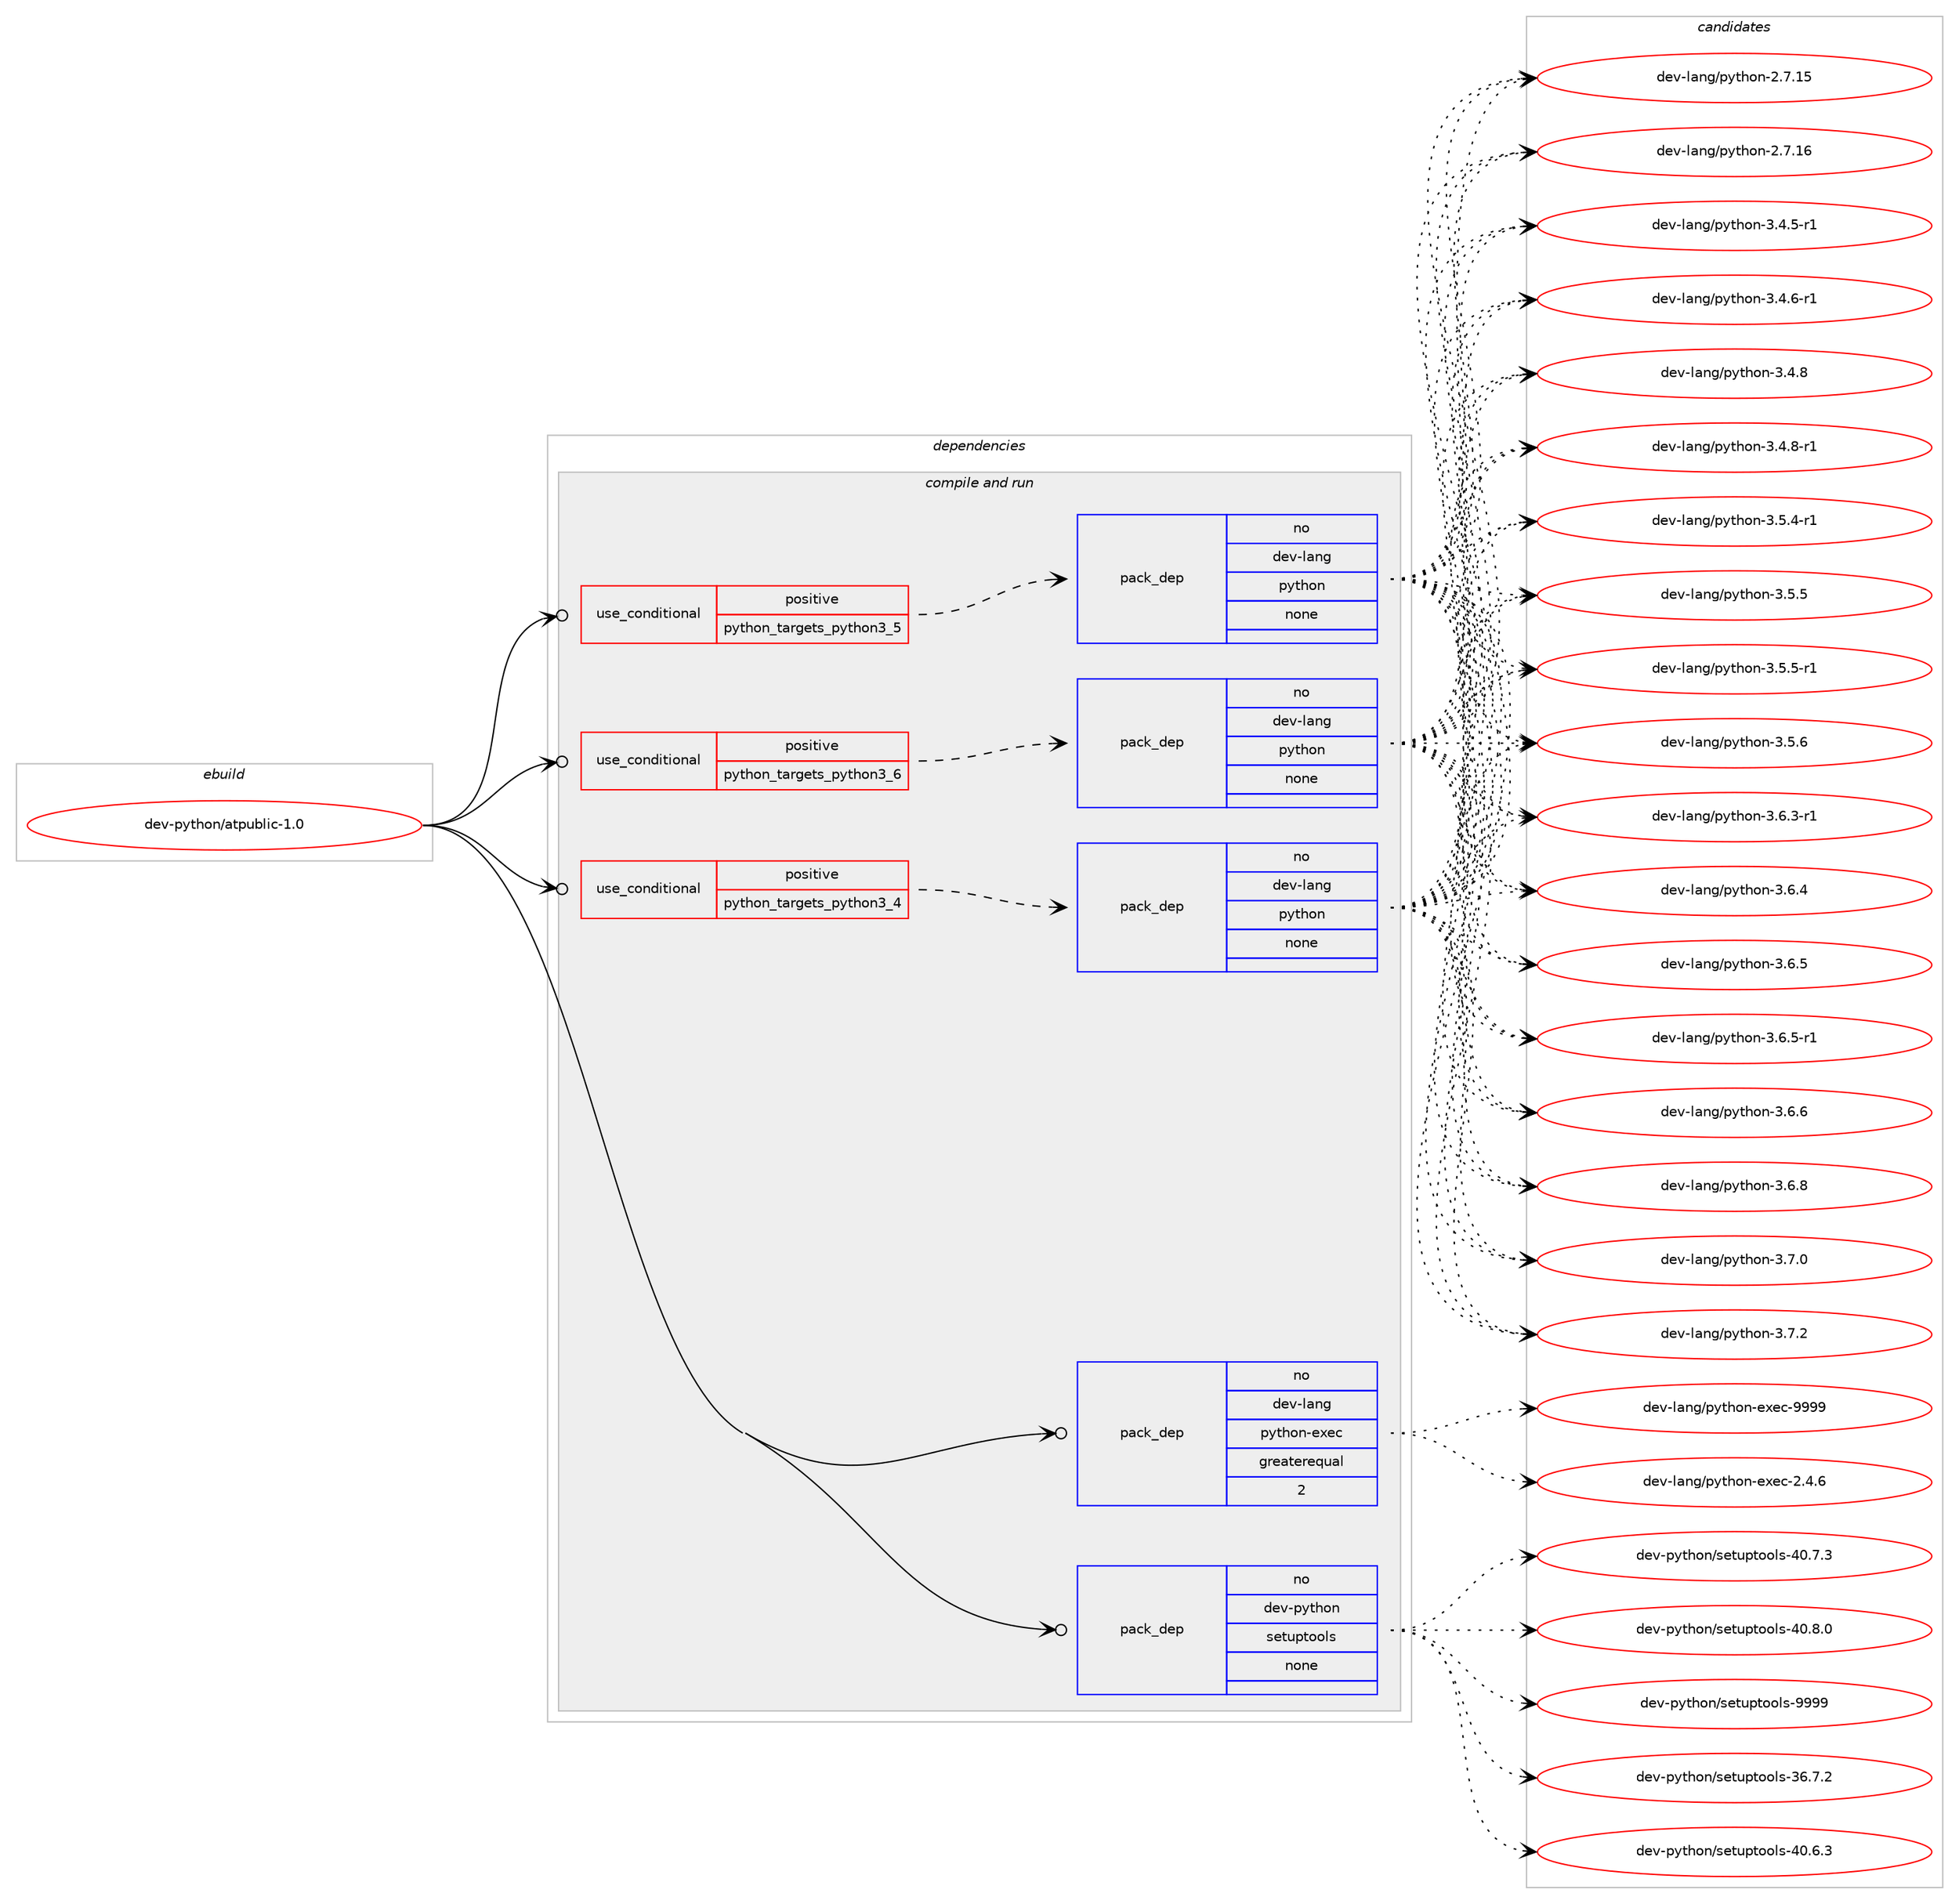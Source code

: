 digraph prolog {

# *************
# Graph options
# *************

newrank=true;
concentrate=true;
compound=true;
graph [rankdir=LR,fontname=Helvetica,fontsize=10,ranksep=1.5];#, ranksep=2.5, nodesep=0.2];
edge  [arrowhead=vee];
node  [fontname=Helvetica,fontsize=10];

# **********
# The ebuild
# **********

subgraph cluster_leftcol {
color=gray;
rank=same;
label=<<i>ebuild</i>>;
id [label="dev-python/atpublic-1.0", color=red, width=4, href="../dev-python/atpublic-1.0.svg"];
}

# ****************
# The dependencies
# ****************

subgraph cluster_midcol {
color=gray;
label=<<i>dependencies</i>>;
subgraph cluster_compile {
fillcolor="#eeeeee";
style=filled;
label=<<i>compile</i>>;
}
subgraph cluster_compileandrun {
fillcolor="#eeeeee";
style=filled;
label=<<i>compile and run</i>>;
subgraph cond371177 {
dependency1399514 [label=<<TABLE BORDER="0" CELLBORDER="1" CELLSPACING="0" CELLPADDING="4"><TR><TD ROWSPAN="3" CELLPADDING="10">use_conditional</TD></TR><TR><TD>positive</TD></TR><TR><TD>python_targets_python3_4</TD></TR></TABLE>>, shape=none, color=red];
subgraph pack1005112 {
dependency1399515 [label=<<TABLE BORDER="0" CELLBORDER="1" CELLSPACING="0" CELLPADDING="4" WIDTH="220"><TR><TD ROWSPAN="6" CELLPADDING="30">pack_dep</TD></TR><TR><TD WIDTH="110">no</TD></TR><TR><TD>dev-lang</TD></TR><TR><TD>python</TD></TR><TR><TD>none</TD></TR><TR><TD></TD></TR></TABLE>>, shape=none, color=blue];
}
dependency1399514:e -> dependency1399515:w [weight=20,style="dashed",arrowhead="vee"];
}
id:e -> dependency1399514:w [weight=20,style="solid",arrowhead="odotvee"];
subgraph cond371178 {
dependency1399516 [label=<<TABLE BORDER="0" CELLBORDER="1" CELLSPACING="0" CELLPADDING="4"><TR><TD ROWSPAN="3" CELLPADDING="10">use_conditional</TD></TR><TR><TD>positive</TD></TR><TR><TD>python_targets_python3_5</TD></TR></TABLE>>, shape=none, color=red];
subgraph pack1005113 {
dependency1399517 [label=<<TABLE BORDER="0" CELLBORDER="1" CELLSPACING="0" CELLPADDING="4" WIDTH="220"><TR><TD ROWSPAN="6" CELLPADDING="30">pack_dep</TD></TR><TR><TD WIDTH="110">no</TD></TR><TR><TD>dev-lang</TD></TR><TR><TD>python</TD></TR><TR><TD>none</TD></TR><TR><TD></TD></TR></TABLE>>, shape=none, color=blue];
}
dependency1399516:e -> dependency1399517:w [weight=20,style="dashed",arrowhead="vee"];
}
id:e -> dependency1399516:w [weight=20,style="solid",arrowhead="odotvee"];
subgraph cond371179 {
dependency1399518 [label=<<TABLE BORDER="0" CELLBORDER="1" CELLSPACING="0" CELLPADDING="4"><TR><TD ROWSPAN="3" CELLPADDING="10">use_conditional</TD></TR><TR><TD>positive</TD></TR><TR><TD>python_targets_python3_6</TD></TR></TABLE>>, shape=none, color=red];
subgraph pack1005114 {
dependency1399519 [label=<<TABLE BORDER="0" CELLBORDER="1" CELLSPACING="0" CELLPADDING="4" WIDTH="220"><TR><TD ROWSPAN="6" CELLPADDING="30">pack_dep</TD></TR><TR><TD WIDTH="110">no</TD></TR><TR><TD>dev-lang</TD></TR><TR><TD>python</TD></TR><TR><TD>none</TD></TR><TR><TD></TD></TR></TABLE>>, shape=none, color=blue];
}
dependency1399518:e -> dependency1399519:w [weight=20,style="dashed",arrowhead="vee"];
}
id:e -> dependency1399518:w [weight=20,style="solid",arrowhead="odotvee"];
subgraph pack1005115 {
dependency1399520 [label=<<TABLE BORDER="0" CELLBORDER="1" CELLSPACING="0" CELLPADDING="4" WIDTH="220"><TR><TD ROWSPAN="6" CELLPADDING="30">pack_dep</TD></TR><TR><TD WIDTH="110">no</TD></TR><TR><TD>dev-lang</TD></TR><TR><TD>python-exec</TD></TR><TR><TD>greaterequal</TD></TR><TR><TD>2</TD></TR></TABLE>>, shape=none, color=blue];
}
id:e -> dependency1399520:w [weight=20,style="solid",arrowhead="odotvee"];
subgraph pack1005116 {
dependency1399521 [label=<<TABLE BORDER="0" CELLBORDER="1" CELLSPACING="0" CELLPADDING="4" WIDTH="220"><TR><TD ROWSPAN="6" CELLPADDING="30">pack_dep</TD></TR><TR><TD WIDTH="110">no</TD></TR><TR><TD>dev-python</TD></TR><TR><TD>setuptools</TD></TR><TR><TD>none</TD></TR><TR><TD></TD></TR></TABLE>>, shape=none, color=blue];
}
id:e -> dependency1399521:w [weight=20,style="solid",arrowhead="odotvee"];
}
subgraph cluster_run {
fillcolor="#eeeeee";
style=filled;
label=<<i>run</i>>;
}
}

# **************
# The candidates
# **************

subgraph cluster_choices {
rank=same;
color=gray;
label=<<i>candidates</i>>;

subgraph choice1005112 {
color=black;
nodesep=1;
choice10010111845108971101034711212111610411111045504655464953 [label="dev-lang/python-2.7.15", color=red, width=4,href="../dev-lang/python-2.7.15.svg"];
choice10010111845108971101034711212111610411111045504655464954 [label="dev-lang/python-2.7.16", color=red, width=4,href="../dev-lang/python-2.7.16.svg"];
choice1001011184510897110103471121211161041111104551465246534511449 [label="dev-lang/python-3.4.5-r1", color=red, width=4,href="../dev-lang/python-3.4.5-r1.svg"];
choice1001011184510897110103471121211161041111104551465246544511449 [label="dev-lang/python-3.4.6-r1", color=red, width=4,href="../dev-lang/python-3.4.6-r1.svg"];
choice100101118451089711010347112121116104111110455146524656 [label="dev-lang/python-3.4.8", color=red, width=4,href="../dev-lang/python-3.4.8.svg"];
choice1001011184510897110103471121211161041111104551465246564511449 [label="dev-lang/python-3.4.8-r1", color=red, width=4,href="../dev-lang/python-3.4.8-r1.svg"];
choice1001011184510897110103471121211161041111104551465346524511449 [label="dev-lang/python-3.5.4-r1", color=red, width=4,href="../dev-lang/python-3.5.4-r1.svg"];
choice100101118451089711010347112121116104111110455146534653 [label="dev-lang/python-3.5.5", color=red, width=4,href="../dev-lang/python-3.5.5.svg"];
choice1001011184510897110103471121211161041111104551465346534511449 [label="dev-lang/python-3.5.5-r1", color=red, width=4,href="../dev-lang/python-3.5.5-r1.svg"];
choice100101118451089711010347112121116104111110455146534654 [label="dev-lang/python-3.5.6", color=red, width=4,href="../dev-lang/python-3.5.6.svg"];
choice1001011184510897110103471121211161041111104551465446514511449 [label="dev-lang/python-3.6.3-r1", color=red, width=4,href="../dev-lang/python-3.6.3-r1.svg"];
choice100101118451089711010347112121116104111110455146544652 [label="dev-lang/python-3.6.4", color=red, width=4,href="../dev-lang/python-3.6.4.svg"];
choice100101118451089711010347112121116104111110455146544653 [label="dev-lang/python-3.6.5", color=red, width=4,href="../dev-lang/python-3.6.5.svg"];
choice1001011184510897110103471121211161041111104551465446534511449 [label="dev-lang/python-3.6.5-r1", color=red, width=4,href="../dev-lang/python-3.6.5-r1.svg"];
choice100101118451089711010347112121116104111110455146544654 [label="dev-lang/python-3.6.6", color=red, width=4,href="../dev-lang/python-3.6.6.svg"];
choice100101118451089711010347112121116104111110455146544656 [label="dev-lang/python-3.6.8", color=red, width=4,href="../dev-lang/python-3.6.8.svg"];
choice100101118451089711010347112121116104111110455146554648 [label="dev-lang/python-3.7.0", color=red, width=4,href="../dev-lang/python-3.7.0.svg"];
choice100101118451089711010347112121116104111110455146554650 [label="dev-lang/python-3.7.2", color=red, width=4,href="../dev-lang/python-3.7.2.svg"];
dependency1399515:e -> choice10010111845108971101034711212111610411111045504655464953:w [style=dotted,weight="100"];
dependency1399515:e -> choice10010111845108971101034711212111610411111045504655464954:w [style=dotted,weight="100"];
dependency1399515:e -> choice1001011184510897110103471121211161041111104551465246534511449:w [style=dotted,weight="100"];
dependency1399515:e -> choice1001011184510897110103471121211161041111104551465246544511449:w [style=dotted,weight="100"];
dependency1399515:e -> choice100101118451089711010347112121116104111110455146524656:w [style=dotted,weight="100"];
dependency1399515:e -> choice1001011184510897110103471121211161041111104551465246564511449:w [style=dotted,weight="100"];
dependency1399515:e -> choice1001011184510897110103471121211161041111104551465346524511449:w [style=dotted,weight="100"];
dependency1399515:e -> choice100101118451089711010347112121116104111110455146534653:w [style=dotted,weight="100"];
dependency1399515:e -> choice1001011184510897110103471121211161041111104551465346534511449:w [style=dotted,weight="100"];
dependency1399515:e -> choice100101118451089711010347112121116104111110455146534654:w [style=dotted,weight="100"];
dependency1399515:e -> choice1001011184510897110103471121211161041111104551465446514511449:w [style=dotted,weight="100"];
dependency1399515:e -> choice100101118451089711010347112121116104111110455146544652:w [style=dotted,weight="100"];
dependency1399515:e -> choice100101118451089711010347112121116104111110455146544653:w [style=dotted,weight="100"];
dependency1399515:e -> choice1001011184510897110103471121211161041111104551465446534511449:w [style=dotted,weight="100"];
dependency1399515:e -> choice100101118451089711010347112121116104111110455146544654:w [style=dotted,weight="100"];
dependency1399515:e -> choice100101118451089711010347112121116104111110455146544656:w [style=dotted,weight="100"];
dependency1399515:e -> choice100101118451089711010347112121116104111110455146554648:w [style=dotted,weight="100"];
dependency1399515:e -> choice100101118451089711010347112121116104111110455146554650:w [style=dotted,weight="100"];
}
subgraph choice1005113 {
color=black;
nodesep=1;
choice10010111845108971101034711212111610411111045504655464953 [label="dev-lang/python-2.7.15", color=red, width=4,href="../dev-lang/python-2.7.15.svg"];
choice10010111845108971101034711212111610411111045504655464954 [label="dev-lang/python-2.7.16", color=red, width=4,href="../dev-lang/python-2.7.16.svg"];
choice1001011184510897110103471121211161041111104551465246534511449 [label="dev-lang/python-3.4.5-r1", color=red, width=4,href="../dev-lang/python-3.4.5-r1.svg"];
choice1001011184510897110103471121211161041111104551465246544511449 [label="dev-lang/python-3.4.6-r1", color=red, width=4,href="../dev-lang/python-3.4.6-r1.svg"];
choice100101118451089711010347112121116104111110455146524656 [label="dev-lang/python-3.4.8", color=red, width=4,href="../dev-lang/python-3.4.8.svg"];
choice1001011184510897110103471121211161041111104551465246564511449 [label="dev-lang/python-3.4.8-r1", color=red, width=4,href="../dev-lang/python-3.4.8-r1.svg"];
choice1001011184510897110103471121211161041111104551465346524511449 [label="dev-lang/python-3.5.4-r1", color=red, width=4,href="../dev-lang/python-3.5.4-r1.svg"];
choice100101118451089711010347112121116104111110455146534653 [label="dev-lang/python-3.5.5", color=red, width=4,href="../dev-lang/python-3.5.5.svg"];
choice1001011184510897110103471121211161041111104551465346534511449 [label="dev-lang/python-3.5.5-r1", color=red, width=4,href="../dev-lang/python-3.5.5-r1.svg"];
choice100101118451089711010347112121116104111110455146534654 [label="dev-lang/python-3.5.6", color=red, width=4,href="../dev-lang/python-3.5.6.svg"];
choice1001011184510897110103471121211161041111104551465446514511449 [label="dev-lang/python-3.6.3-r1", color=red, width=4,href="../dev-lang/python-3.6.3-r1.svg"];
choice100101118451089711010347112121116104111110455146544652 [label="dev-lang/python-3.6.4", color=red, width=4,href="../dev-lang/python-3.6.4.svg"];
choice100101118451089711010347112121116104111110455146544653 [label="dev-lang/python-3.6.5", color=red, width=4,href="../dev-lang/python-3.6.5.svg"];
choice1001011184510897110103471121211161041111104551465446534511449 [label="dev-lang/python-3.6.5-r1", color=red, width=4,href="../dev-lang/python-3.6.5-r1.svg"];
choice100101118451089711010347112121116104111110455146544654 [label="dev-lang/python-3.6.6", color=red, width=4,href="../dev-lang/python-3.6.6.svg"];
choice100101118451089711010347112121116104111110455146544656 [label="dev-lang/python-3.6.8", color=red, width=4,href="../dev-lang/python-3.6.8.svg"];
choice100101118451089711010347112121116104111110455146554648 [label="dev-lang/python-3.7.0", color=red, width=4,href="../dev-lang/python-3.7.0.svg"];
choice100101118451089711010347112121116104111110455146554650 [label="dev-lang/python-3.7.2", color=red, width=4,href="../dev-lang/python-3.7.2.svg"];
dependency1399517:e -> choice10010111845108971101034711212111610411111045504655464953:w [style=dotted,weight="100"];
dependency1399517:e -> choice10010111845108971101034711212111610411111045504655464954:w [style=dotted,weight="100"];
dependency1399517:e -> choice1001011184510897110103471121211161041111104551465246534511449:w [style=dotted,weight="100"];
dependency1399517:e -> choice1001011184510897110103471121211161041111104551465246544511449:w [style=dotted,weight="100"];
dependency1399517:e -> choice100101118451089711010347112121116104111110455146524656:w [style=dotted,weight="100"];
dependency1399517:e -> choice1001011184510897110103471121211161041111104551465246564511449:w [style=dotted,weight="100"];
dependency1399517:e -> choice1001011184510897110103471121211161041111104551465346524511449:w [style=dotted,weight="100"];
dependency1399517:e -> choice100101118451089711010347112121116104111110455146534653:w [style=dotted,weight="100"];
dependency1399517:e -> choice1001011184510897110103471121211161041111104551465346534511449:w [style=dotted,weight="100"];
dependency1399517:e -> choice100101118451089711010347112121116104111110455146534654:w [style=dotted,weight="100"];
dependency1399517:e -> choice1001011184510897110103471121211161041111104551465446514511449:w [style=dotted,weight="100"];
dependency1399517:e -> choice100101118451089711010347112121116104111110455146544652:w [style=dotted,weight="100"];
dependency1399517:e -> choice100101118451089711010347112121116104111110455146544653:w [style=dotted,weight="100"];
dependency1399517:e -> choice1001011184510897110103471121211161041111104551465446534511449:w [style=dotted,weight="100"];
dependency1399517:e -> choice100101118451089711010347112121116104111110455146544654:w [style=dotted,weight="100"];
dependency1399517:e -> choice100101118451089711010347112121116104111110455146544656:w [style=dotted,weight="100"];
dependency1399517:e -> choice100101118451089711010347112121116104111110455146554648:w [style=dotted,weight="100"];
dependency1399517:e -> choice100101118451089711010347112121116104111110455146554650:w [style=dotted,weight="100"];
}
subgraph choice1005114 {
color=black;
nodesep=1;
choice10010111845108971101034711212111610411111045504655464953 [label="dev-lang/python-2.7.15", color=red, width=4,href="../dev-lang/python-2.7.15.svg"];
choice10010111845108971101034711212111610411111045504655464954 [label="dev-lang/python-2.7.16", color=red, width=4,href="../dev-lang/python-2.7.16.svg"];
choice1001011184510897110103471121211161041111104551465246534511449 [label="dev-lang/python-3.4.5-r1", color=red, width=4,href="../dev-lang/python-3.4.5-r1.svg"];
choice1001011184510897110103471121211161041111104551465246544511449 [label="dev-lang/python-3.4.6-r1", color=red, width=4,href="../dev-lang/python-3.4.6-r1.svg"];
choice100101118451089711010347112121116104111110455146524656 [label="dev-lang/python-3.4.8", color=red, width=4,href="../dev-lang/python-3.4.8.svg"];
choice1001011184510897110103471121211161041111104551465246564511449 [label="dev-lang/python-3.4.8-r1", color=red, width=4,href="../dev-lang/python-3.4.8-r1.svg"];
choice1001011184510897110103471121211161041111104551465346524511449 [label="dev-lang/python-3.5.4-r1", color=red, width=4,href="../dev-lang/python-3.5.4-r1.svg"];
choice100101118451089711010347112121116104111110455146534653 [label="dev-lang/python-3.5.5", color=red, width=4,href="../dev-lang/python-3.5.5.svg"];
choice1001011184510897110103471121211161041111104551465346534511449 [label="dev-lang/python-3.5.5-r1", color=red, width=4,href="../dev-lang/python-3.5.5-r1.svg"];
choice100101118451089711010347112121116104111110455146534654 [label="dev-lang/python-3.5.6", color=red, width=4,href="../dev-lang/python-3.5.6.svg"];
choice1001011184510897110103471121211161041111104551465446514511449 [label="dev-lang/python-3.6.3-r1", color=red, width=4,href="../dev-lang/python-3.6.3-r1.svg"];
choice100101118451089711010347112121116104111110455146544652 [label="dev-lang/python-3.6.4", color=red, width=4,href="../dev-lang/python-3.6.4.svg"];
choice100101118451089711010347112121116104111110455146544653 [label="dev-lang/python-3.6.5", color=red, width=4,href="../dev-lang/python-3.6.5.svg"];
choice1001011184510897110103471121211161041111104551465446534511449 [label="dev-lang/python-3.6.5-r1", color=red, width=4,href="../dev-lang/python-3.6.5-r1.svg"];
choice100101118451089711010347112121116104111110455146544654 [label="dev-lang/python-3.6.6", color=red, width=4,href="../dev-lang/python-3.6.6.svg"];
choice100101118451089711010347112121116104111110455146544656 [label="dev-lang/python-3.6.8", color=red, width=4,href="../dev-lang/python-3.6.8.svg"];
choice100101118451089711010347112121116104111110455146554648 [label="dev-lang/python-3.7.0", color=red, width=4,href="../dev-lang/python-3.7.0.svg"];
choice100101118451089711010347112121116104111110455146554650 [label="dev-lang/python-3.7.2", color=red, width=4,href="../dev-lang/python-3.7.2.svg"];
dependency1399519:e -> choice10010111845108971101034711212111610411111045504655464953:w [style=dotted,weight="100"];
dependency1399519:e -> choice10010111845108971101034711212111610411111045504655464954:w [style=dotted,weight="100"];
dependency1399519:e -> choice1001011184510897110103471121211161041111104551465246534511449:w [style=dotted,weight="100"];
dependency1399519:e -> choice1001011184510897110103471121211161041111104551465246544511449:w [style=dotted,weight="100"];
dependency1399519:e -> choice100101118451089711010347112121116104111110455146524656:w [style=dotted,weight="100"];
dependency1399519:e -> choice1001011184510897110103471121211161041111104551465246564511449:w [style=dotted,weight="100"];
dependency1399519:e -> choice1001011184510897110103471121211161041111104551465346524511449:w [style=dotted,weight="100"];
dependency1399519:e -> choice100101118451089711010347112121116104111110455146534653:w [style=dotted,weight="100"];
dependency1399519:e -> choice1001011184510897110103471121211161041111104551465346534511449:w [style=dotted,weight="100"];
dependency1399519:e -> choice100101118451089711010347112121116104111110455146534654:w [style=dotted,weight="100"];
dependency1399519:e -> choice1001011184510897110103471121211161041111104551465446514511449:w [style=dotted,weight="100"];
dependency1399519:e -> choice100101118451089711010347112121116104111110455146544652:w [style=dotted,weight="100"];
dependency1399519:e -> choice100101118451089711010347112121116104111110455146544653:w [style=dotted,weight="100"];
dependency1399519:e -> choice1001011184510897110103471121211161041111104551465446534511449:w [style=dotted,weight="100"];
dependency1399519:e -> choice100101118451089711010347112121116104111110455146544654:w [style=dotted,weight="100"];
dependency1399519:e -> choice100101118451089711010347112121116104111110455146544656:w [style=dotted,weight="100"];
dependency1399519:e -> choice100101118451089711010347112121116104111110455146554648:w [style=dotted,weight="100"];
dependency1399519:e -> choice100101118451089711010347112121116104111110455146554650:w [style=dotted,weight="100"];
}
subgraph choice1005115 {
color=black;
nodesep=1;
choice1001011184510897110103471121211161041111104510112010199455046524654 [label="dev-lang/python-exec-2.4.6", color=red, width=4,href="../dev-lang/python-exec-2.4.6.svg"];
choice10010111845108971101034711212111610411111045101120101994557575757 [label="dev-lang/python-exec-9999", color=red, width=4,href="../dev-lang/python-exec-9999.svg"];
dependency1399520:e -> choice1001011184510897110103471121211161041111104510112010199455046524654:w [style=dotted,weight="100"];
dependency1399520:e -> choice10010111845108971101034711212111610411111045101120101994557575757:w [style=dotted,weight="100"];
}
subgraph choice1005116 {
color=black;
nodesep=1;
choice100101118451121211161041111104711510111611711211611111110811545515446554650 [label="dev-python/setuptools-36.7.2", color=red, width=4,href="../dev-python/setuptools-36.7.2.svg"];
choice100101118451121211161041111104711510111611711211611111110811545524846544651 [label="dev-python/setuptools-40.6.3", color=red, width=4,href="../dev-python/setuptools-40.6.3.svg"];
choice100101118451121211161041111104711510111611711211611111110811545524846554651 [label="dev-python/setuptools-40.7.3", color=red, width=4,href="../dev-python/setuptools-40.7.3.svg"];
choice100101118451121211161041111104711510111611711211611111110811545524846564648 [label="dev-python/setuptools-40.8.0", color=red, width=4,href="../dev-python/setuptools-40.8.0.svg"];
choice10010111845112121116104111110471151011161171121161111111081154557575757 [label="dev-python/setuptools-9999", color=red, width=4,href="../dev-python/setuptools-9999.svg"];
dependency1399521:e -> choice100101118451121211161041111104711510111611711211611111110811545515446554650:w [style=dotted,weight="100"];
dependency1399521:e -> choice100101118451121211161041111104711510111611711211611111110811545524846544651:w [style=dotted,weight="100"];
dependency1399521:e -> choice100101118451121211161041111104711510111611711211611111110811545524846554651:w [style=dotted,weight="100"];
dependency1399521:e -> choice100101118451121211161041111104711510111611711211611111110811545524846564648:w [style=dotted,weight="100"];
dependency1399521:e -> choice10010111845112121116104111110471151011161171121161111111081154557575757:w [style=dotted,weight="100"];
}
}

}

